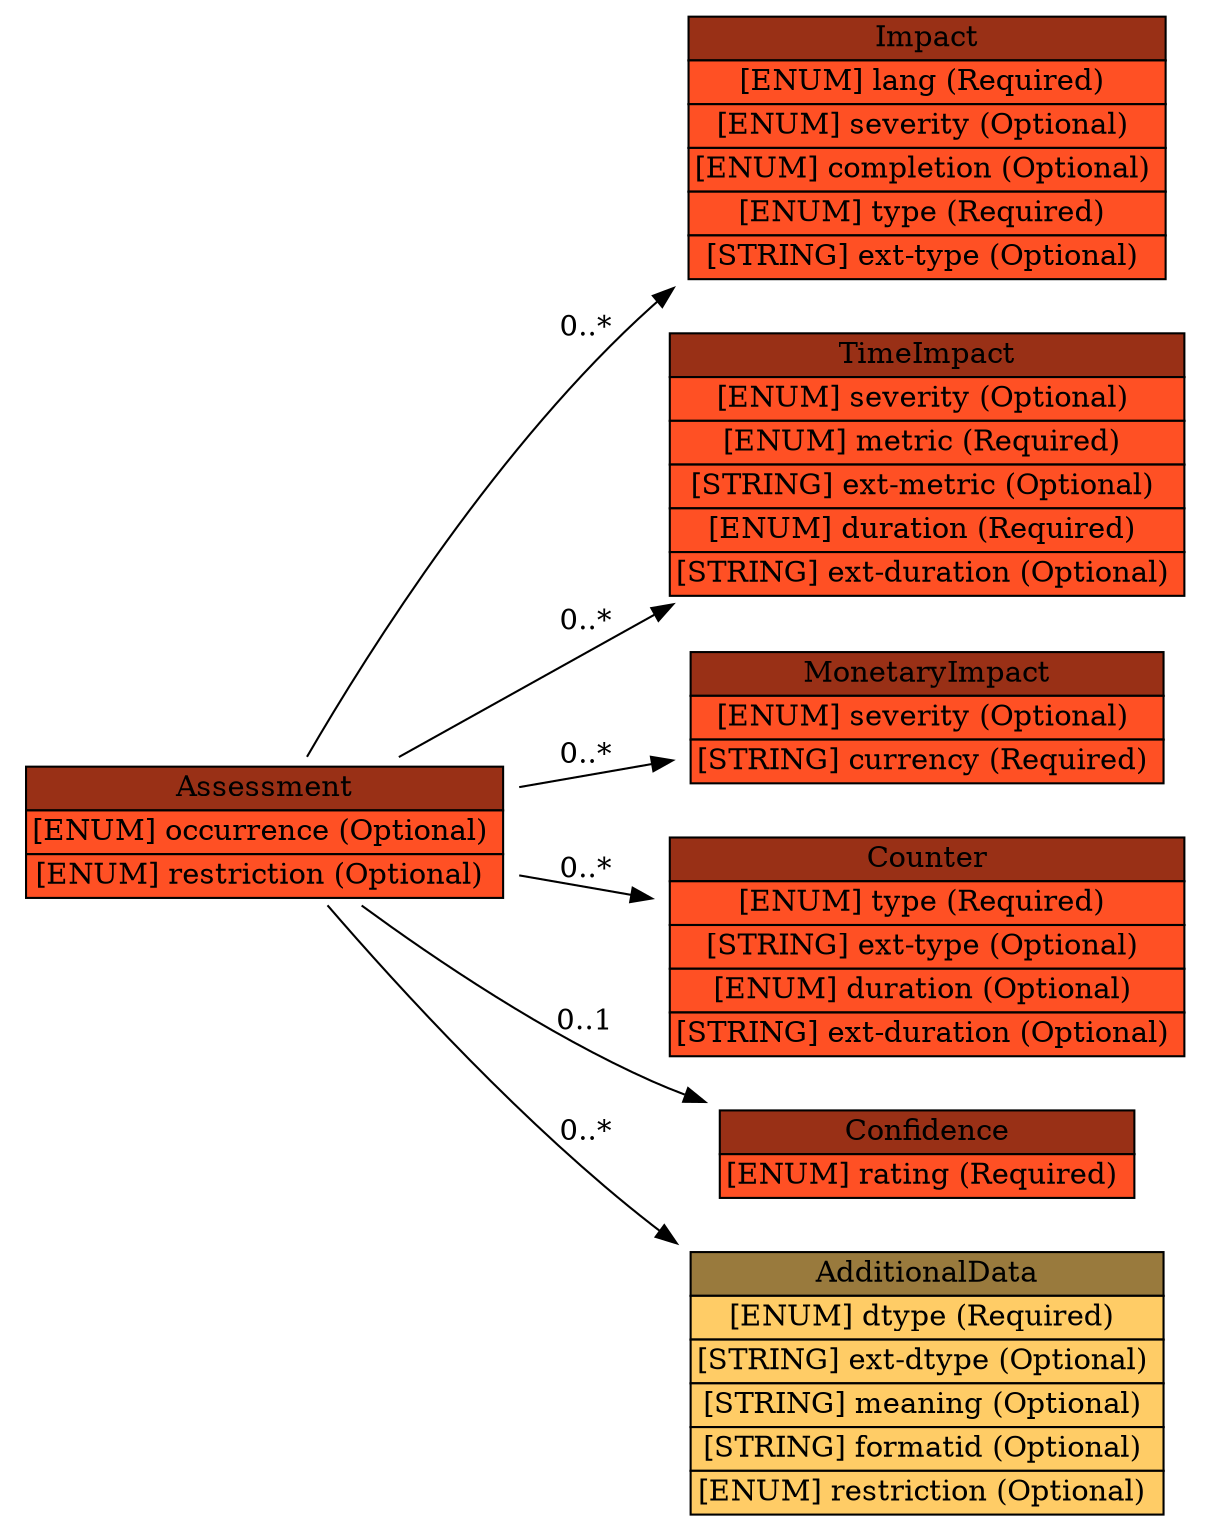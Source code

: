 digraph Assessment {
	graph [bb="0,0,471,727",
		rankdir=LR
	];
	node [label="\N"];
	Assessment	 [height=0.98611,
		label=<<table BORDER="0" CELLBORDER="1" CELLSPACING="0"> <tr > <td BGCOLOR="#993016" HREF="/idmef_parser/IODEF/Assessment.html" TITLE="The Assessment class describes the technical and non-technical repercussions of the incident on the CSIRT&#39;s constituency. ">Assessment</td> </tr>" %<tr><td BGCOLOR="#FF5024"  HREF="/idmef_parser/IODEF/Assessment.html" TITLE="Specifies whether the assessment is describing actual or potential outcomes.  The default is &quot;actual&quot; and is assumed if not specified.">[ENUM] occurrence (Optional) </td></tr>%<tr><td BGCOLOR="#FF5024"  HREF="/idmef_parser/IODEF/Assessment.html" TITLE="This attribute is defined in Section 3.2.">[ENUM] restriction (Optional) </td></tr>%</table>>,
		pos="99.5,332",
		shape=plaintext,
		width=2.7639];
	Impact	 [height=1.8611,
		label=<<table BORDER="0" CELLBORDER="1" CELLSPACING="0"> <tr > <td BGCOLOR="#993016" HREF="/idmef_parser/IODEF/Impact.html" TITLE="The Impact class allows for categorizing and describing the technical impact of the incident on the network of an organization. ">Impact</td> </tr>" %<tr><td BGCOLOR="#FF5024"  HREF="/idmef_parser/IODEF/Impact.html" TITLE="A valid language code per RFC 4646 [7] constrained by the definition of &quot;xs:language&quot;.  The interpretation of this code is described in Section 6.">[ENUM] lang (Required) </td></tr>%<tr><td BGCOLOR="#FF5024"  HREF="/idmef_parser/IODEF/Impact.html" TITLE="An estimate of the relative severity of the activity.  The permitted values are shown below.  There is no default value.">[ENUM] severity (Optional) </td></tr>%<tr><td BGCOLOR="#FF5024"  HREF="/idmef_parser/IODEF/Impact.html" TITLE="An indication whether the described activity was successful.  The permitted values are shown below.  There is no default value.">[ENUM] completion (Optional) </td></tr>%<tr><td BGCOLOR="#FF5024"  HREF="/idmef_parser/IODEF/Impact.html" TITLE="Classifies the malicious activity into incident categories.  The permitted values are shown below.  The default value is &quot;other&quot;.">[ENUM] type (Required) </td></tr>%<tr><td BGCOLOR="#FF5024"  HREF="/idmef_parser/IODEF/Impact.html" TITLE="A means by which to extend the type attribute. See Section 5.1.">[STRING] ext-type (Optional) </td></tr>%</table>>,
		pos="364,660",
		shape=plaintext,
		width=2.7917];
	Assessment -> Impact	 [label="0..*",
		lp="228,566.5",
		pos="e,265.72,592.79 116.94,367.55 142.02,419.23 193.66,516.31 257,584 257.52,584.56 258.05,585.11 258.58,585.67"];
	TimeImpact	 [height=1.8611,
		label=<<table BORDER="0" CELLBORDER="1" CELLSPACING="0"> <tr > <td BGCOLOR="#993016" HREF="/idmef_parser/IODEF/TimeImpact.html" TITLE="The TimeImpact class describes the impact of the incident on an organization as a function of time. It provides a way to convey down time and recovery time. ">TimeImpact</td> </tr>" %<tr><td BGCOLOR="#FF5024"  HREF="/idmef_parser/IODEF/TimeImpact.html" TITLE="An estimate of the relative severity of the activity.  The permitted values are shown below.  There is no default value.">[ENUM] severity (Optional) </td></tr>%<tr><td BGCOLOR="#FF5024"  HREF="/idmef_parser/IODEF/TimeImpact.html" TITLE="Defines the metric in which the time is expressed.  The permitted values are shown below.  There is no default value.">[ENUM] metric (Required) </td></tr>%<tr><td BGCOLOR="#FF5024"  HREF="/idmef_parser/IODEF/TimeImpact.html" TITLE="A means by which to extend the metric attribute.  See Section 5.1.">[STRING] ext-metric (Optional) </td></tr>%<tr><td BGCOLOR="#FF5024"  HREF="/idmef_parser/IODEF/TimeImpact.html" TITLE="Defines a unit of time, that when combined with the metric attribute, fully describes a metric of impact that will be conveyed in the element content.  The permitted values are shown below.  The default value is &quot;hour&quot;.">[ENUM] duration (Required) </td></tr>%<tr><td BGCOLOR="#FF5024"  HREF="/idmef_parser/IODEF/TimeImpact.html" TITLE="A means by which to extend the duration attribute.  See Section 5.1.">[STRING] ext-duration (Optional) </td></tr>%</table>>,
		pos="364,508",
		shape=plaintext,
		width=2.9722];
	Assessment -> TimeImpact	 [label="0..*",
		lp="228,427.5",
		pos="e,262.97,440.93 153.62,367.62 182.68,387.1 219.76,411.96 254.63,435.34"];
	MonetaryImpact	 [height=0.98611,
		label=<<table BORDER="0" CELLBORDER="1" CELLSPACING="0"> <tr > <td BGCOLOR="#993016" HREF="/idmef_parser/IODEF/MonetaryImpact.html" TITLE="The MonetaryImpact class describes the financial impact of the activity on an organization. For example, this impact may consider losses due to the cost of the investigation or recovery, diminished ">MonetaryImpact</td> </tr>" %<tr><td BGCOLOR="#FF5024"  HREF="/idmef_parser/IODEF/MonetaryImpact.html" TITLE="An estimate of the relative severity of the activity.  The permitted values are shown below.  There is no default value.">[ENUM] severity (Optional) </td></tr>%<tr><td BGCOLOR="#FF5024"  HREF="/idmef_parser/IODEF/MonetaryImpact.html" TITLE="Defines the currency in which the monetary impact is expressed.  The permitted values are defined in ISO 4217:2001, Codes for the representation of currencies and funds [14].  There is no default value.">[STRING] currency (Required) </td></tr>%</table>>,
		pos="364,387",
		shape=plaintext,
		width=2.7361];
	Assessment -> MonetaryImpact	 [label="0..*",
		lp="228,366.5",
		pos="e,265.09,366.49 199.37,352.71 217.6,356.53 236.72,360.54 255.2,364.41"];
	Counter	 [height=1.5694,
		label=<<table BORDER="0" CELLBORDER="1" CELLSPACING="0"> <tr > <td BGCOLOR="#993016" HREF="/idmef_parser/IODEF/Counter.html" TITLE="The Counter class summarize multiple occurrences of some event, or conveys counts or rates on various features (e.g., packets, sessions, events). ">Counter</td> </tr>" %<tr><td BGCOLOR="#FF5024"  HREF="/idmef_parser/IODEF/Counter.html" TITLE="Specifies the units of the element content.">[ENUM] type (Required) </td></tr>%<tr><td BGCOLOR="#FF5024"  HREF="/idmef_parser/IODEF/Counter.html" TITLE="A means by which to extend the type attribute. See Section 5.1.">[STRING] ext-type (Optional) </td></tr>%<tr><td BGCOLOR="#FF5024"  HREF="/idmef_parser/IODEF/Counter.html" TITLE="If present, the Counter class represents a rate rather than a count over the entire event.  In that case, this attribute specifies the denominator of the rate (where the type attribute specified the nominator).  The possible values of this attribute are defined in Section 3.10.2">[ENUM] duration (Optional) </td></tr>%<tr><td BGCOLOR="#FF5024"  HREF="/idmef_parser/IODEF/Counter.html" TITLE="A means by which to extend the duration attribute.  See Section 5.1.">[STRING] ext-duration (Optional) </td></tr>%</table>>,
		pos="364,277",
		shape=plaintext,
		width=2.9722];
	Assessment -> Counter	 [label="0..*",
		lp="228,313.5",
		pos="e,256.77,299.26 199.37,311.29 214.89,308.03 231.06,304.64 246.93,301.32"];
	Confidence	 [height=0.69444,
		label=<<table BORDER="0" CELLBORDER="1" CELLSPACING="0"> <tr > <td BGCOLOR="#993016" HREF="/idmef_parser/IODEF/Confidence.html" TITLE="The Confidence class represents a best estimate of the validity and accuracy of the described impact (see Section 3.10) of the incident activity. This estimate can be expressed as a category or a numeric calculation. ">Confidence</td> </tr>" %<tr><td BGCOLOR="#FF5024"  HREF="/idmef_parser/IODEF/Confidence.html" TITLE="A rating of the analytical validity of the specified Assessment.  The permitted values are shown below. There is no default value.">[ENUM] rating (Required) </td></tr>%</table>>,
		pos="364,177",
		shape=plaintext,
		width=2.4028];
	Assessment -> Confidence	 [label="0..1",
		lp="228,241.5",
		pos="e,277.45,201.54 138.71,296.28 168.88,269.68 213.08,234.1 257,211 260.55,209.13 264.23,207.34 267.98,205.63"];
	AdditionalData	 [height=1.8611,
		label=<<table BORDER="0" CELLBORDER="1" CELLSPACING="0"> <tr > <td BGCOLOR="#997a3d" HREF="/idmef_parser/IODEF/AdditionalData.html" TITLE="The AdditionalData class serves as an extension mechanism for information not otherwise represented in the data model. For relatively simple information, atomic data types (e.g., integers, strings) are provided with a mechanism to annotate their meaning. The class can also be used to extend the data model (and the associated Schema) to support proprietary extensions by encapsulating entire XML documents conforming to another Schema (e.g., IDMEF). A detailed discussion for extending the data model and the schema can be found in Section 5. ">AdditionalData</td> </tr>" %<tr><td BGCOLOR="#FFCC66"  HREF="/idmef_parser/IODEF/AdditionalData.html" TITLE="The data type of the element content.  The permitted values for this attribute are shown below.  The default value is &quot;string&quot;.">[ENUM] dtype (Required) </td></tr>%<tr><td BGCOLOR="#FFCC66"  HREF="/idmef_parser/IODEF/AdditionalData.html" TITLE="A means by which to extend the dtype attribute.  See Section 5.1.">[STRING] ext-dtype (Optional) </td></tr>%<tr><td BGCOLOR="#FFCC66"  HREF="/idmef_parser/IODEF/AdditionalData.html" TITLE="A free-form description of the element content.">[STRING] meaning (Optional) </td></tr>%<tr><td BGCOLOR="#FFCC66"  HREF="/idmef_parser/IODEF/AdditionalData.html" TITLE="An identifier referencing the format and semantics of the element content.">[STRING] formatid (Optional) </td></tr>%<tr><td BGCOLOR="#FFCC66"  HREF="/idmef_parser/IODEF/AdditionalData.html" TITLE="This attribute has been defined in Section 3.2.">[ENUM] restriction (Optional) </td></tr>%</table>>,
		pos="364,67",
		shape=plaintext,
		width=2.7639];
	Assessment -> AdditionalData	 [label="0..*",
		lp="228,189.5",
		pos="e,267.02,134.03 125.75,296.23 154.83,256.38 205.29,191.24 257,143 257.81,142.25 258.62,141.5 259.44,140.74"];
}
